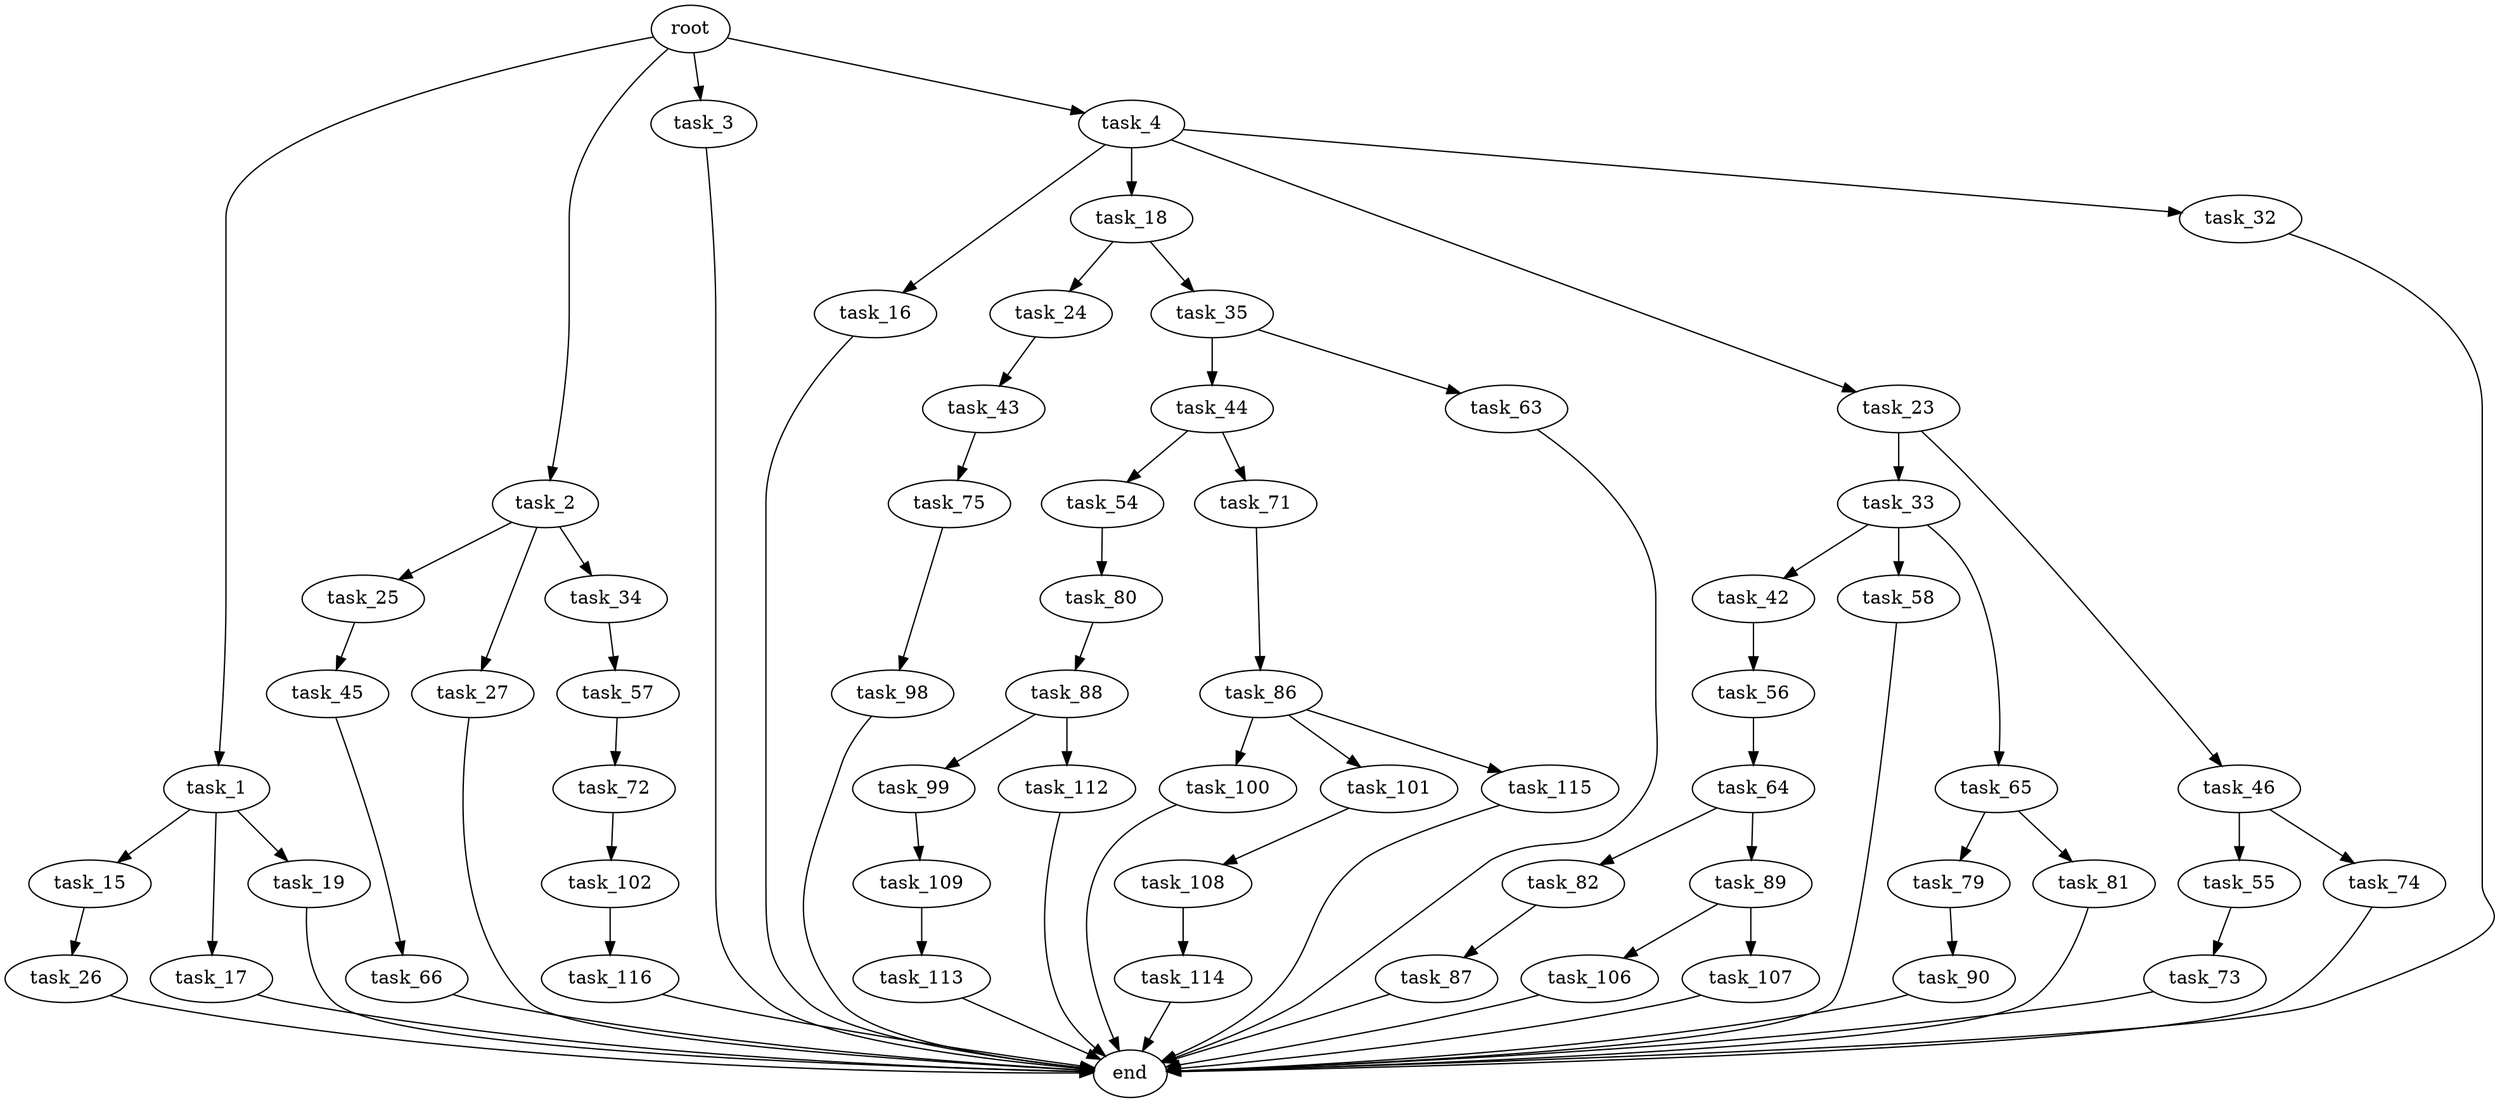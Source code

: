 digraph G {
  root [size="0.000000"];
  task_1 [size="549755813888.000000"];
  task_2 [size="19898987462.000000"];
  task_3 [size="231928233984.000000"];
  task_4 [size="23097090776.000000"];
  task_15 [size="43081231560.000000"];
  task_17 [size="1388285720600.000000"];
  task_19 [size="23431487553.000000"];
  task_25 [size="18750313055.000000"];
  task_27 [size="6834541392.000000"];
  task_34 [size="743610825369.000000"];
  end [size="0.000000"];
  task_16 [size="15485007709.000000"];
  task_18 [size="298375516376.000000"];
  task_23 [size="830298927909.000000"];
  task_32 [size="35214947847.000000"];
  task_26 [size="18268591424.000000"];
  task_24 [size="150493059048.000000"];
  task_35 [size="115967121252.000000"];
  task_33 [size="167117789797.000000"];
  task_46 [size="32612513285.000000"];
  task_43 [size="636121288420.000000"];
  task_45 [size="14619451401.000000"];
  task_42 [size="8589934592.000000"];
  task_58 [size="2758000835.000000"];
  task_65 [size="368293445632.000000"];
  task_57 [size="319539033976.000000"];
  task_44 [size="3505369593.000000"];
  task_63 [size="11071743765.000000"];
  task_56 [size="12357292741.000000"];
  task_75 [size="28991029248.000000"];
  task_54 [size="2863263527.000000"];
  task_71 [size="68719476736.000000"];
  task_66 [size="68719476736.000000"];
  task_55 [size="26502193176.000000"];
  task_74 [size="8589934592.000000"];
  task_80 [size="1110389557.000000"];
  task_73 [size="45134853732.000000"];
  task_64 [size="496888569736.000000"];
  task_72 [size="1073741824000.000000"];
  task_82 [size="2978721642.000000"];
  task_89 [size="1034982297150.000000"];
  task_79 [size="4622154208.000000"];
  task_81 [size="1073741824000.000000"];
  task_86 [size="231928233984.000000"];
  task_102 [size="499863930387.000000"];
  task_98 [size="472745340889.000000"];
  task_90 [size="11899954799.000000"];
  task_88 [size="782757789696.000000"];
  task_87 [size="68719476736.000000"];
  task_100 [size="4123125662.000000"];
  task_101 [size="674259395430.000000"];
  task_115 [size="231928233984.000000"];
  task_99 [size="1073741824000.000000"];
  task_112 [size="68719476736.000000"];
  task_106 [size="241202139031.000000"];
  task_107 [size="18249224516.000000"];
  task_109 [size="94996523016.000000"];
  task_108 [size="782757789696.000000"];
  task_116 [size="746071596883.000000"];
  task_114 [size="7611689116.000000"];
  task_113 [size="3250679958.000000"];

  root -> task_1 [size="1.000000"];
  root -> task_2 [size="1.000000"];
  root -> task_3 [size="1.000000"];
  root -> task_4 [size="1.000000"];
  task_1 -> task_15 [size="536870912.000000"];
  task_1 -> task_17 [size="536870912.000000"];
  task_1 -> task_19 [size="536870912.000000"];
  task_2 -> task_25 [size="838860800.000000"];
  task_2 -> task_27 [size="838860800.000000"];
  task_2 -> task_34 [size="838860800.000000"];
  task_3 -> end [size="1.000000"];
  task_4 -> task_16 [size="411041792.000000"];
  task_4 -> task_18 [size="411041792.000000"];
  task_4 -> task_23 [size="411041792.000000"];
  task_4 -> task_32 [size="411041792.000000"];
  task_15 -> task_26 [size="134217728.000000"];
  task_17 -> end [size="1.000000"];
  task_19 -> end [size="1.000000"];
  task_25 -> task_45 [size="411041792.000000"];
  task_27 -> end [size="1.000000"];
  task_34 -> task_57 [size="679477248.000000"];
  task_16 -> end [size="1.000000"];
  task_18 -> task_24 [size="301989888.000000"];
  task_18 -> task_35 [size="301989888.000000"];
  task_23 -> task_33 [size="838860800.000000"];
  task_23 -> task_46 [size="838860800.000000"];
  task_32 -> end [size="1.000000"];
  task_26 -> end [size="1.000000"];
  task_24 -> task_43 [size="134217728.000000"];
  task_35 -> task_44 [size="134217728.000000"];
  task_35 -> task_63 [size="134217728.000000"];
  task_33 -> task_42 [size="301989888.000000"];
  task_33 -> task_58 [size="301989888.000000"];
  task_33 -> task_65 [size="301989888.000000"];
  task_46 -> task_55 [size="33554432.000000"];
  task_46 -> task_74 [size="33554432.000000"];
  task_43 -> task_75 [size="411041792.000000"];
  task_45 -> task_66 [size="411041792.000000"];
  task_42 -> task_56 [size="33554432.000000"];
  task_58 -> end [size="1.000000"];
  task_65 -> task_79 [size="411041792.000000"];
  task_65 -> task_81 [size="411041792.000000"];
  task_57 -> task_72 [size="209715200.000000"];
  task_44 -> task_54 [size="75497472.000000"];
  task_44 -> task_71 [size="75497472.000000"];
  task_63 -> end [size="1.000000"];
  task_56 -> task_64 [size="411041792.000000"];
  task_75 -> task_98 [size="75497472.000000"];
  task_54 -> task_80 [size="301989888.000000"];
  task_71 -> task_86 [size="134217728.000000"];
  task_66 -> end [size="1.000000"];
  task_55 -> task_73 [size="536870912.000000"];
  task_74 -> end [size="1.000000"];
  task_80 -> task_88 [size="33554432.000000"];
  task_73 -> end [size="1.000000"];
  task_64 -> task_82 [size="536870912.000000"];
  task_64 -> task_89 [size="536870912.000000"];
  task_72 -> task_102 [size="838860800.000000"];
  task_82 -> task_87 [size="134217728.000000"];
  task_89 -> task_106 [size="838860800.000000"];
  task_89 -> task_107 [size="838860800.000000"];
  task_79 -> task_90 [size="209715200.000000"];
  task_81 -> end [size="1.000000"];
  task_86 -> task_100 [size="301989888.000000"];
  task_86 -> task_101 [size="301989888.000000"];
  task_86 -> task_115 [size="301989888.000000"];
  task_102 -> task_116 [size="411041792.000000"];
  task_98 -> end [size="1.000000"];
  task_90 -> end [size="1.000000"];
  task_88 -> task_99 [size="679477248.000000"];
  task_88 -> task_112 [size="679477248.000000"];
  task_87 -> end [size="1.000000"];
  task_100 -> end [size="1.000000"];
  task_101 -> task_108 [size="679477248.000000"];
  task_115 -> end [size="1.000000"];
  task_99 -> task_109 [size="838860800.000000"];
  task_112 -> end [size="1.000000"];
  task_106 -> end [size="1.000000"];
  task_107 -> end [size="1.000000"];
  task_109 -> task_113 [size="134217728.000000"];
  task_108 -> task_114 [size="679477248.000000"];
  task_116 -> end [size="1.000000"];
  task_114 -> end [size="1.000000"];
  task_113 -> end [size="1.000000"];
}
